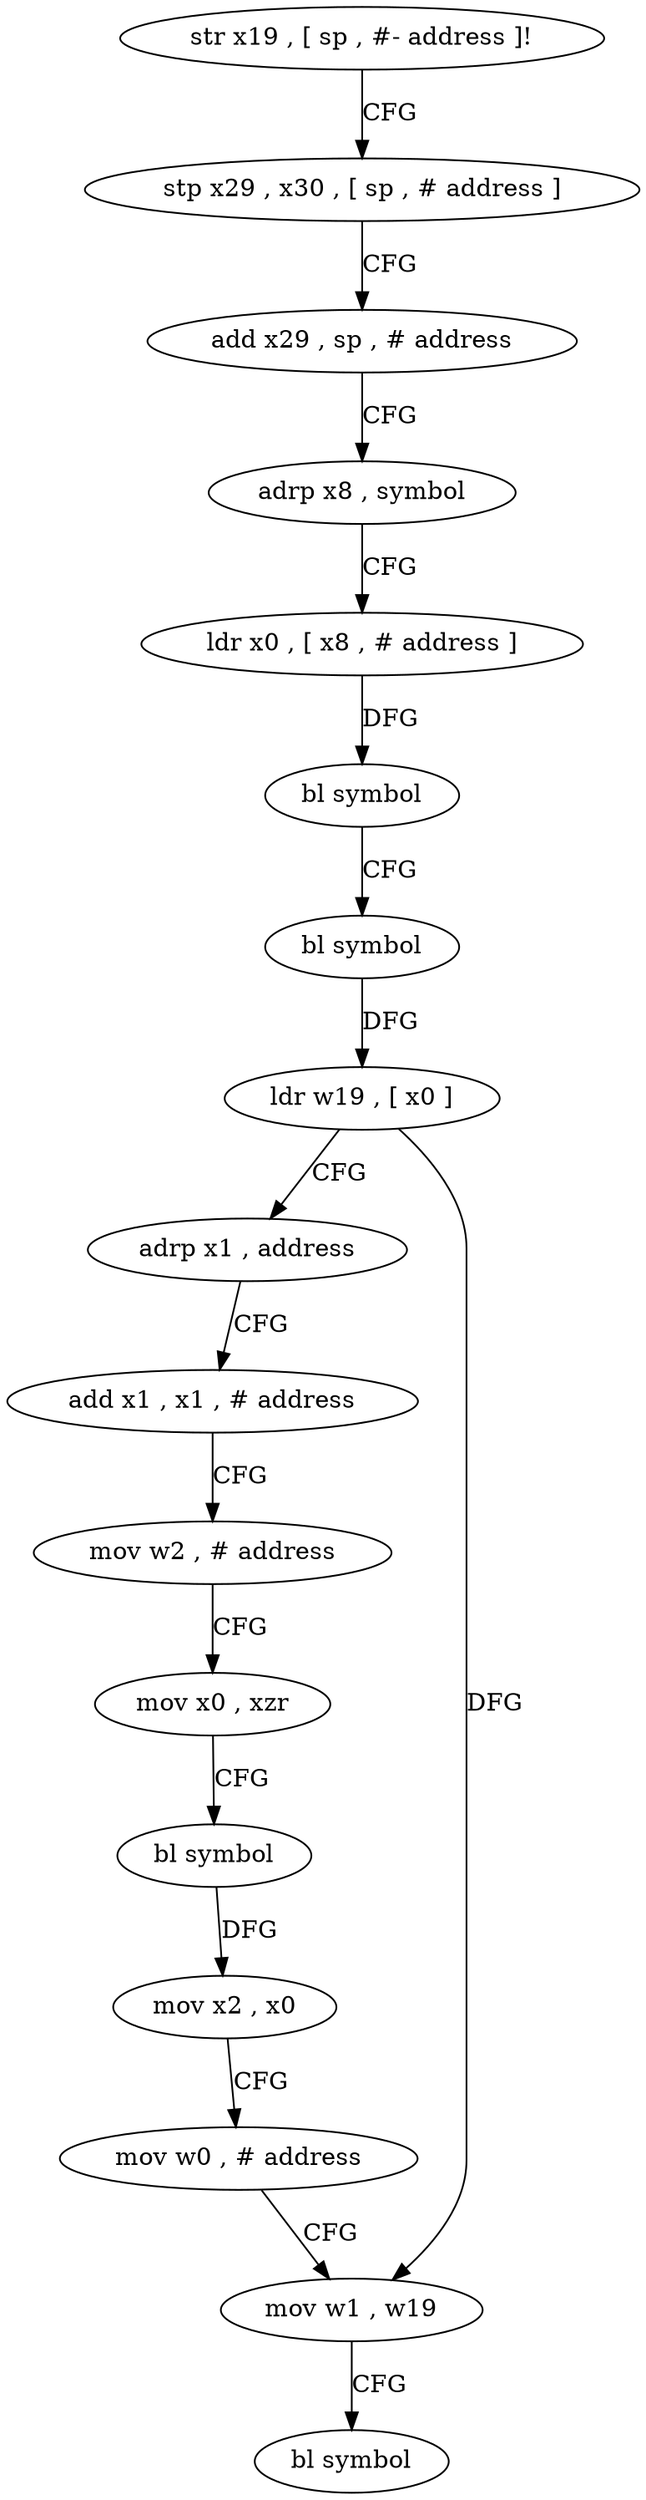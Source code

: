 digraph "func" {
"4206024" [label = "str x19 , [ sp , #- address ]!" ]
"4206028" [label = "stp x29 , x30 , [ sp , # address ]" ]
"4206032" [label = "add x29 , sp , # address" ]
"4206036" [label = "adrp x8 , symbol" ]
"4206040" [label = "ldr x0 , [ x8 , # address ]" ]
"4206044" [label = "bl symbol" ]
"4206048" [label = "bl symbol" ]
"4206052" [label = "ldr w19 , [ x0 ]" ]
"4206056" [label = "adrp x1 , address" ]
"4206060" [label = "add x1 , x1 , # address" ]
"4206064" [label = "mov w2 , # address" ]
"4206068" [label = "mov x0 , xzr" ]
"4206072" [label = "bl symbol" ]
"4206076" [label = "mov x2 , x0" ]
"4206080" [label = "mov w0 , # address" ]
"4206084" [label = "mov w1 , w19" ]
"4206088" [label = "bl symbol" ]
"4206024" -> "4206028" [ label = "CFG" ]
"4206028" -> "4206032" [ label = "CFG" ]
"4206032" -> "4206036" [ label = "CFG" ]
"4206036" -> "4206040" [ label = "CFG" ]
"4206040" -> "4206044" [ label = "DFG" ]
"4206044" -> "4206048" [ label = "CFG" ]
"4206048" -> "4206052" [ label = "DFG" ]
"4206052" -> "4206056" [ label = "CFG" ]
"4206052" -> "4206084" [ label = "DFG" ]
"4206056" -> "4206060" [ label = "CFG" ]
"4206060" -> "4206064" [ label = "CFG" ]
"4206064" -> "4206068" [ label = "CFG" ]
"4206068" -> "4206072" [ label = "CFG" ]
"4206072" -> "4206076" [ label = "DFG" ]
"4206076" -> "4206080" [ label = "CFG" ]
"4206080" -> "4206084" [ label = "CFG" ]
"4206084" -> "4206088" [ label = "CFG" ]
}
